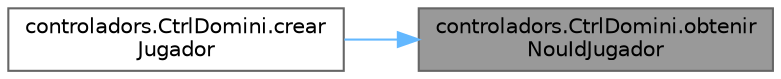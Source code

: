 digraph "controladors.CtrlDomini.obtenirNouIdJugador"
{
 // INTERACTIVE_SVG=YES
 // LATEX_PDF_SIZE
  bgcolor="transparent";
  edge [fontname=Helvetica,fontsize=10,labelfontname=Helvetica,labelfontsize=10];
  node [fontname=Helvetica,fontsize=10,shape=box,height=0.2,width=0.4];
  rankdir="RL";
  Node1 [id="Node000001",label="controladors.CtrlDomini.obtenir\lNouIdJugador",height=0.2,width=0.4,color="gray40", fillcolor="grey60", style="filled", fontcolor="black",tooltip="Assigna un id a un jugador."];
  Node1 -> Node2 [id="edge1_Node000001_Node000002",dir="back",color="steelblue1",style="solid",tooltip=" "];
  Node2 [id="Node000002",label="controladors.CtrlDomini.crear\lJugador",height=0.2,width=0.4,color="grey40", fillcolor="white", style="filled",URL="$classcontroladors_1_1_ctrl_domini.html#a7ee797a2519cf4765bbbcf674836a1a6",tooltip="Crea un jugador associat a l'usuari actiu."];
}
